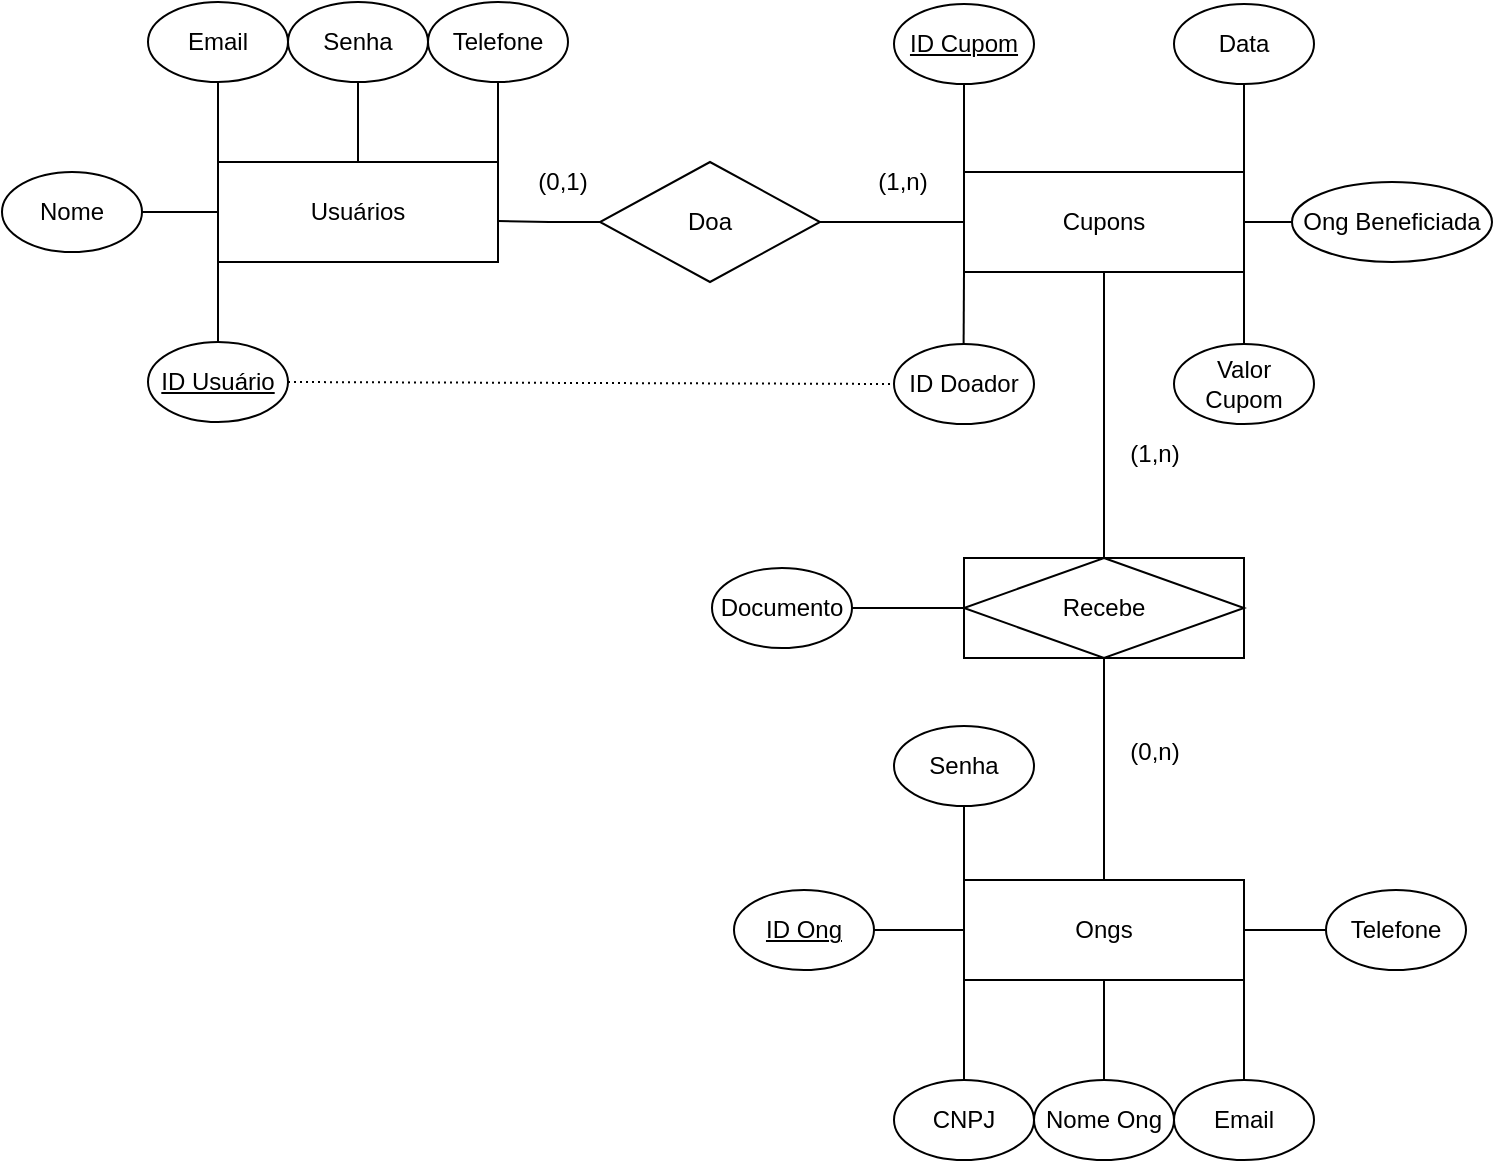 <mxfile version="24.2.5" type="device">
  <diagram name="Página-1" id="QeFlZAkcyDpT_CTfmEHW">
    <mxGraphModel dx="941" dy="478" grid="1" gridSize="10" guides="1" tooltips="1" connect="1" arrows="1" fold="1" page="1" pageScale="1" pageWidth="827" pageHeight="1169" math="0" shadow="0">
      <root>
        <mxCell id="0" />
        <mxCell id="1" parent="0" />
        <mxCell id="X8g5SOYZaUKn-01Uq-XL-33" style="edgeStyle=orthogonalEdgeStyle;rounded=0;orthogonalLoop=1;jettySize=auto;html=1;entryX=0.5;entryY=1;entryDx=0;entryDy=0;endArrow=none;endFill=0;" edge="1" parent="1" source="HhG8AYmlz_x0hqx6ueMg-1" target="X8g5SOYZaUKn-01Uq-XL-32">
          <mxGeometry relative="1" as="geometry" />
        </mxCell>
        <mxCell id="HhG8AYmlz_x0hqx6ueMg-1" value="Usuários" style="whiteSpace=wrap;html=1;align=center;" parent="1" vertex="1">
          <mxGeometry x="159" y="230" width="140" height="50" as="geometry" />
        </mxCell>
        <mxCell id="HhG8AYmlz_x0hqx6ueMg-5" value="(0,1)" style="text;html=1;align=center;verticalAlign=middle;resizable=0;points=[];autosize=1;strokeColor=none;fillColor=none;" parent="1" vertex="1">
          <mxGeometry x="306" y="225" width="50" height="30" as="geometry" />
        </mxCell>
        <mxCell id="HhG8AYmlz_x0hqx6ueMg-6" value="(1,n)" style="text;html=1;align=center;verticalAlign=middle;resizable=0;points=[];autosize=1;strokeColor=none;fillColor=none;" parent="1" vertex="1">
          <mxGeometry x="476" y="225" width="50" height="30" as="geometry" />
        </mxCell>
        <mxCell id="X8g5SOYZaUKn-01Uq-XL-7" style="edgeStyle=orthogonalEdgeStyle;rounded=0;orthogonalLoop=1;jettySize=auto;html=1;entryX=0;entryY=0.5;entryDx=0;entryDy=0;endArrow=none;endFill=0;exitX=1;exitY=0.5;exitDx=0;exitDy=0;" edge="1" parent="1" source="HhG8AYmlz_x0hqx6ueMg-7" target="wRF21jtuuGFd2io_q-IC-10">
          <mxGeometry relative="1" as="geometry">
            <mxPoint x="476" y="260" as="sourcePoint" />
          </mxGeometry>
        </mxCell>
        <mxCell id="HhG8AYmlz_x0hqx6ueMg-7" value="Doa" style="shape=rhombus;perimeter=rhombusPerimeter;whiteSpace=wrap;html=1;align=center;" parent="1" vertex="1">
          <mxGeometry x="350" y="230" width="110" height="60" as="geometry" />
        </mxCell>
        <mxCell id="HhG8AYmlz_x0hqx6ueMg-21" value="Recebe" style="shape=associativeEntity;whiteSpace=wrap;html=1;align=center;" parent="1" vertex="1">
          <mxGeometry x="532" y="428" width="140" height="50" as="geometry" />
        </mxCell>
        <mxCell id="HhG8AYmlz_x0hqx6ueMg-22" value="(1,n)" style="text;html=1;align=center;verticalAlign=middle;resizable=0;points=[];autosize=1;strokeColor=none;fillColor=none;" parent="1" vertex="1">
          <mxGeometry x="602" y="361" width="50" height="30" as="geometry" />
        </mxCell>
        <mxCell id="HhG8AYmlz_x0hqx6ueMg-23" value="(0,n)" style="text;html=1;align=center;verticalAlign=middle;resizable=0;points=[];autosize=1;strokeColor=none;fillColor=none;" parent="1" vertex="1">
          <mxGeometry x="602" y="510" width="50" height="30" as="geometry" />
        </mxCell>
        <mxCell id="HhG8AYmlz_x0hqx6ueMg-26" value="" style="endArrow=none;html=1;rounded=0;entryX=0.5;entryY=0;entryDx=0;entryDy=0;exitX=0.5;exitY=1;exitDx=0;exitDy=0;" parent="1" target="wRF21jtuuGFd2io_q-IC-9" edge="1" source="HhG8AYmlz_x0hqx6ueMg-21">
          <mxGeometry width="50" height="50" relative="1" as="geometry">
            <mxPoint x="602" y="490" as="sourcePoint" />
            <mxPoint x="601.5" y="497" as="targetPoint" />
          </mxGeometry>
        </mxCell>
        <mxCell id="X8g5SOYZaUKn-01Uq-XL-1" style="edgeStyle=orthogonalEdgeStyle;rounded=0;orthogonalLoop=1;jettySize=auto;html=1;endArrow=none;endFill=0;" edge="1" parent="1" source="wRF21jtuuGFd2io_q-IC-2" target="HhG8AYmlz_x0hqx6ueMg-1">
          <mxGeometry relative="1" as="geometry" />
        </mxCell>
        <mxCell id="wRF21jtuuGFd2io_q-IC-2" value="Nome" style="ellipse;whiteSpace=wrap;html=1;align=center;" parent="1" vertex="1">
          <mxGeometry x="51" y="235" width="70" height="40" as="geometry" />
        </mxCell>
        <mxCell id="X8g5SOYZaUKn-01Uq-XL-24" style="edgeStyle=orthogonalEdgeStyle;rounded=0;orthogonalLoop=1;jettySize=auto;html=1;entryX=0;entryY=0.5;entryDx=0;entryDy=0;endArrow=none;endFill=0;" edge="1" parent="1" source="wRF21jtuuGFd2io_q-IC-9" target="In0pNF7_4Y-uR38XM9cB-34">
          <mxGeometry relative="1" as="geometry" />
        </mxCell>
        <mxCell id="wRF21jtuuGFd2io_q-IC-9" value="Ongs" style="whiteSpace=wrap;html=1;align=center;" parent="1" vertex="1">
          <mxGeometry x="532" y="589" width="140" height="50" as="geometry" />
        </mxCell>
        <mxCell id="In0pNF7_4Y-uR38XM9cB-26" style="edgeStyle=orthogonalEdgeStyle;rounded=0;orthogonalLoop=1;jettySize=auto;html=1;entryX=0.5;entryY=0;entryDx=0;entryDy=0;endArrow=none;endFill=0;" parent="1" source="wRF21jtuuGFd2io_q-IC-10" target="HhG8AYmlz_x0hqx6ueMg-21" edge="1">
          <mxGeometry relative="1" as="geometry">
            <mxPoint x="602" y="408" as="targetPoint" />
          </mxGeometry>
        </mxCell>
        <mxCell id="X8g5SOYZaUKn-01Uq-XL-12" style="edgeStyle=orthogonalEdgeStyle;rounded=0;orthogonalLoop=1;jettySize=auto;html=1;entryX=0;entryY=0.5;entryDx=0;entryDy=0;endArrow=none;endFill=0;" edge="1" parent="1" source="wRF21jtuuGFd2io_q-IC-10">
          <mxGeometry relative="1" as="geometry">
            <mxPoint x="710" y="260" as="targetPoint" />
          </mxGeometry>
        </mxCell>
        <mxCell id="wRF21jtuuGFd2io_q-IC-10" value="Cupons" style="whiteSpace=wrap;html=1;align=center;" parent="1" vertex="1">
          <mxGeometry x="532" y="235" width="140" height="50" as="geometry" />
        </mxCell>
        <mxCell id="X8g5SOYZaUKn-01Uq-XL-2" style="edgeStyle=orthogonalEdgeStyle;rounded=0;orthogonalLoop=1;jettySize=auto;html=1;entryX=0;entryY=0;entryDx=0;entryDy=0;endArrow=none;endFill=0;" edge="1" parent="1" source="wRF21jtuuGFd2io_q-IC-14" target="HhG8AYmlz_x0hqx6ueMg-1">
          <mxGeometry relative="1" as="geometry" />
        </mxCell>
        <mxCell id="wRF21jtuuGFd2io_q-IC-14" value="Email" style="ellipse;whiteSpace=wrap;html=1;align=center;" parent="1" vertex="1">
          <mxGeometry x="124" y="150" width="70" height="40" as="geometry" />
        </mxCell>
        <mxCell id="X8g5SOYZaUKn-01Uq-XL-27" style="edgeStyle=orthogonalEdgeStyle;rounded=0;orthogonalLoop=1;jettySize=auto;html=1;entryX=0;entryY=1;entryDx=0;entryDy=0;endArrow=none;endFill=0;" edge="1" parent="1" source="wRF21jtuuGFd2io_q-IC-15" target="wRF21jtuuGFd2io_q-IC-9">
          <mxGeometry relative="1" as="geometry" />
        </mxCell>
        <mxCell id="wRF21jtuuGFd2io_q-IC-15" value="CNPJ" style="ellipse;whiteSpace=wrap;html=1;align=center;" parent="1" vertex="1">
          <mxGeometry x="497" y="689" width="70" height="40" as="geometry" />
        </mxCell>
        <mxCell id="X8g5SOYZaUKn-01Uq-XL-3" style="edgeStyle=orthogonalEdgeStyle;rounded=0;orthogonalLoop=1;jettySize=auto;html=1;entryX=0;entryY=1;entryDx=0;entryDy=0;endArrow=none;endFill=0;" edge="1" parent="1" source="wRF21jtuuGFd2io_q-IC-19" target="HhG8AYmlz_x0hqx6ueMg-1">
          <mxGeometry relative="1" as="geometry" />
        </mxCell>
        <mxCell id="wRF21jtuuGFd2io_q-IC-19" value="ID Usuário" style="ellipse;whiteSpace=wrap;html=1;align=center;fontStyle=4;" parent="1" vertex="1">
          <mxGeometry x="124" y="320" width="70" height="40" as="geometry" />
        </mxCell>
        <mxCell id="X8g5SOYZaUKn-01Uq-XL-25" style="edgeStyle=orthogonalEdgeStyle;rounded=0;orthogonalLoop=1;jettySize=auto;html=1;entryX=1;entryY=1;entryDx=0;entryDy=0;endArrow=none;endFill=0;" edge="1" parent="1" source="wRF21jtuuGFd2io_q-IC-22" target="wRF21jtuuGFd2io_q-IC-9">
          <mxGeometry relative="1" as="geometry" />
        </mxCell>
        <mxCell id="wRF21jtuuGFd2io_q-IC-22" value="Email" style="ellipse;whiteSpace=wrap;html=1;align=center;" parent="1" vertex="1">
          <mxGeometry x="637" y="689" width="70" height="40" as="geometry" />
        </mxCell>
        <mxCell id="X8g5SOYZaUKn-01Uq-XL-26" style="edgeStyle=orthogonalEdgeStyle;rounded=0;orthogonalLoop=1;jettySize=auto;html=1;entryX=0.5;entryY=1;entryDx=0;entryDy=0;endArrow=none;endFill=0;" edge="1" parent="1" source="wRF21jtuuGFd2io_q-IC-23" target="wRF21jtuuGFd2io_q-IC-9">
          <mxGeometry relative="1" as="geometry" />
        </mxCell>
        <mxCell id="wRF21jtuuGFd2io_q-IC-23" value="Nome Ong" style="ellipse;whiteSpace=wrap;html=1;align=center;" parent="1" vertex="1">
          <mxGeometry x="567" y="689" width="70" height="40" as="geometry" />
        </mxCell>
        <mxCell id="X8g5SOYZaUKn-01Uq-XL-28" style="edgeStyle=orthogonalEdgeStyle;rounded=0;orthogonalLoop=1;jettySize=auto;html=1;entryX=0;entryY=0.5;entryDx=0;entryDy=0;endArrow=none;endFill=0;exitX=1;exitY=0.5;exitDx=0;exitDy=0;" edge="1" parent="1" source="wRF21jtuuGFd2io_q-IC-28" target="wRF21jtuuGFd2io_q-IC-9">
          <mxGeometry relative="1" as="geometry">
            <mxPoint x="476" y="614" as="sourcePoint" />
          </mxGeometry>
        </mxCell>
        <mxCell id="wRF21jtuuGFd2io_q-IC-28" value="ID Ong" style="ellipse;whiteSpace=wrap;html=1;align=center;fontStyle=4;" parent="1" vertex="1">
          <mxGeometry x="417" y="594" width="70" height="40" as="geometry" />
        </mxCell>
        <mxCell id="In0pNF7_4Y-uR38XM9cB-34" value="Telefone" style="ellipse;whiteSpace=wrap;html=1;align=center;" parent="1" vertex="1">
          <mxGeometry x="713" y="594" width="70" height="40" as="geometry" />
        </mxCell>
        <mxCell id="In0pNF7_4Y-uR38XM9cB-39" value="Ong Beneficiada" style="ellipse;whiteSpace=wrap;html=1;align=center;" parent="1" vertex="1">
          <mxGeometry x="696" y="240" width="100" height="40" as="geometry" />
        </mxCell>
        <mxCell id="X8g5SOYZaUKn-01Uq-XL-13" style="edgeStyle=orthogonalEdgeStyle;rounded=0;orthogonalLoop=1;jettySize=auto;html=1;entryX=1;entryY=0;entryDx=0;entryDy=0;endArrow=none;endFill=0;" edge="1" parent="1" source="In0pNF7_4Y-uR38XM9cB-40" target="wRF21jtuuGFd2io_q-IC-10">
          <mxGeometry relative="1" as="geometry" />
        </mxCell>
        <mxCell id="In0pNF7_4Y-uR38XM9cB-40" value="Data" style="ellipse;whiteSpace=wrap;html=1;align=center;" parent="1" vertex="1">
          <mxGeometry x="637" y="151" width="70" height="40" as="geometry" />
        </mxCell>
        <mxCell id="X8g5SOYZaUKn-01Uq-XL-9" style="edgeStyle=orthogonalEdgeStyle;rounded=0;orthogonalLoop=1;jettySize=auto;html=1;entryX=0;entryY=0;entryDx=0;entryDy=0;endArrow=none;endFill=0;" edge="1" parent="1" source="In0pNF7_4Y-uR38XM9cB-41" target="wRF21jtuuGFd2io_q-IC-10">
          <mxGeometry relative="1" as="geometry" />
        </mxCell>
        <mxCell id="In0pNF7_4Y-uR38XM9cB-41" value="ID Cupom" style="ellipse;whiteSpace=wrap;html=1;align=center;fontStyle=4;" parent="1" vertex="1">
          <mxGeometry x="497" y="151" width="70" height="40" as="geometry" />
        </mxCell>
        <mxCell id="X8g5SOYZaUKn-01Uq-XL-5" style="edgeStyle=orthogonalEdgeStyle;rounded=0;orthogonalLoop=1;jettySize=auto;html=1;entryX=1;entryY=0;entryDx=0;entryDy=0;endArrow=none;endFill=0;" edge="1" parent="1" source="X8g5SOYZaUKn-01Uq-XL-4" target="HhG8AYmlz_x0hqx6ueMg-1">
          <mxGeometry relative="1" as="geometry" />
        </mxCell>
        <mxCell id="X8g5SOYZaUKn-01Uq-XL-4" value="Telefone" style="ellipse;whiteSpace=wrap;html=1;align=center;" vertex="1" parent="1">
          <mxGeometry x="264" y="150" width="70" height="40" as="geometry" />
        </mxCell>
        <mxCell id="X8g5SOYZaUKn-01Uq-XL-6" style="edgeStyle=orthogonalEdgeStyle;rounded=0;orthogonalLoop=1;jettySize=auto;html=1;endArrow=none;endFill=0;entryX=0.998;entryY=0.59;entryDx=0;entryDy=0;entryPerimeter=0;" edge="1" parent="1" source="HhG8AYmlz_x0hqx6ueMg-7" target="HhG8AYmlz_x0hqx6ueMg-1">
          <mxGeometry relative="1" as="geometry">
            <mxPoint x="308" y="260" as="targetPoint" />
          </mxGeometry>
        </mxCell>
        <mxCell id="X8g5SOYZaUKn-01Uq-XL-11" style="edgeStyle=orthogonalEdgeStyle;rounded=0;orthogonalLoop=1;jettySize=auto;html=1;entryX=0;entryY=1;entryDx=0;entryDy=0;endArrow=none;endFill=0;exitX=0.497;exitY=0.062;exitDx=0;exitDy=0;exitPerimeter=0;" edge="1" parent="1" source="X8g5SOYZaUKn-01Uq-XL-20" target="wRF21jtuuGFd2io_q-IC-10">
          <mxGeometry relative="1" as="geometry">
            <mxPoint x="532.0" y="319" as="sourcePoint" />
          </mxGeometry>
        </mxCell>
        <mxCell id="X8g5SOYZaUKn-01Uq-XL-16" value="" style="endArrow=none;html=1;rounded=0;dashed=1;dashPattern=1 2;entryX=0;entryY=0.5;entryDx=0;entryDy=0;exitX=1;exitY=0.5;exitDx=0;exitDy=0;" edge="1" parent="1" source="wRF21jtuuGFd2io_q-IC-19" target="X8g5SOYZaUKn-01Uq-XL-20">
          <mxGeometry relative="1" as="geometry">
            <mxPoint x="226" y="339.66" as="sourcePoint" />
            <mxPoint x="483.0" y="338" as="targetPoint" />
          </mxGeometry>
        </mxCell>
        <mxCell id="X8g5SOYZaUKn-01Uq-XL-19" style="edgeStyle=orthogonalEdgeStyle;rounded=0;orthogonalLoop=1;jettySize=auto;html=1;entryX=1;entryY=1;entryDx=0;entryDy=0;endArrow=none;endFill=0;" edge="1" parent="1" source="X8g5SOYZaUKn-01Uq-XL-18" target="wRF21jtuuGFd2io_q-IC-10">
          <mxGeometry relative="1" as="geometry" />
        </mxCell>
        <mxCell id="X8g5SOYZaUKn-01Uq-XL-18" value="Valor Cupom" style="ellipse;whiteSpace=wrap;html=1;align=center;" vertex="1" parent="1">
          <mxGeometry x="637" y="321" width="70" height="40" as="geometry" />
        </mxCell>
        <mxCell id="X8g5SOYZaUKn-01Uq-XL-20" value="ID Doador" style="ellipse;whiteSpace=wrap;html=1;align=center;" vertex="1" parent="1">
          <mxGeometry x="497" y="321" width="70" height="40" as="geometry" />
        </mxCell>
        <mxCell id="X8g5SOYZaUKn-01Uq-XL-29" value="Documento" style="ellipse;whiteSpace=wrap;html=1;align=center;" vertex="1" parent="1">
          <mxGeometry x="406" y="433" width="70" height="40" as="geometry" />
        </mxCell>
        <mxCell id="X8g5SOYZaUKn-01Uq-XL-31" style="edgeStyle=orthogonalEdgeStyle;rounded=0;orthogonalLoop=1;jettySize=auto;html=1;entryX=0;entryY=0.5;entryDx=0;entryDy=0;endArrow=none;endFill=0;" edge="1" parent="1" source="X8g5SOYZaUKn-01Uq-XL-29" target="HhG8AYmlz_x0hqx6ueMg-21">
          <mxGeometry relative="1" as="geometry" />
        </mxCell>
        <mxCell id="X8g5SOYZaUKn-01Uq-XL-32" value="Senha" style="ellipse;whiteSpace=wrap;html=1;align=center;" vertex="1" parent="1">
          <mxGeometry x="194" y="150" width="70" height="40" as="geometry" />
        </mxCell>
        <mxCell id="X8g5SOYZaUKn-01Uq-XL-36" style="edgeStyle=orthogonalEdgeStyle;rounded=0;orthogonalLoop=1;jettySize=auto;html=1;entryX=0;entryY=0;entryDx=0;entryDy=0;endArrow=none;endFill=0;" edge="1" parent="1" source="X8g5SOYZaUKn-01Uq-XL-35" target="wRF21jtuuGFd2io_q-IC-9">
          <mxGeometry relative="1" as="geometry" />
        </mxCell>
        <mxCell id="X8g5SOYZaUKn-01Uq-XL-35" value="Senha" style="ellipse;whiteSpace=wrap;html=1;align=center;" vertex="1" parent="1">
          <mxGeometry x="497" y="512" width="70" height="40" as="geometry" />
        </mxCell>
      </root>
    </mxGraphModel>
  </diagram>
</mxfile>
